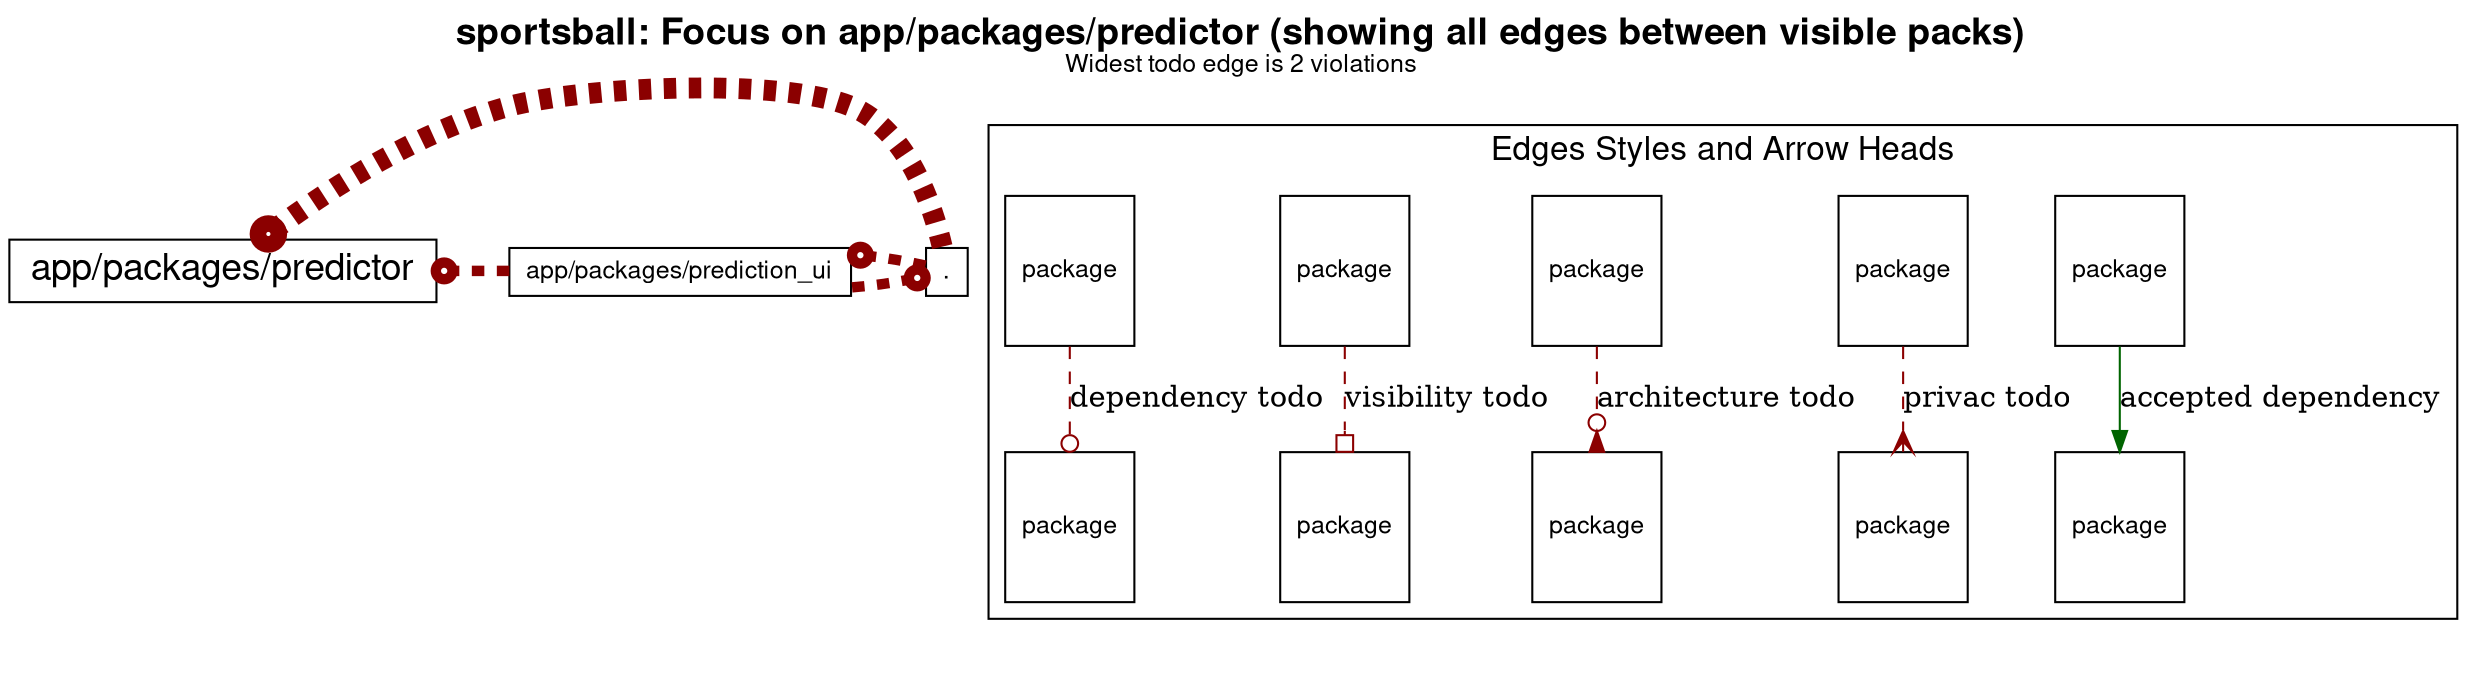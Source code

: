 digraph package_diagram {
  rankdir=TD
  graph [
    labelloc="t"
    fontname="Helvetica,Arial,sans-serif"
    dpi=100
    layout=dot
    label=<<b>sportsball: Focus on app/packages/predictor (showing all edges between visible packs)</b><br/><font point-size='12'>Widest todo edge is 2 violations</font>>
    fontsize=18
  ]
  node [
    fontname="Helvetica,Arial,sans-serif"
    fontsize=26.0
    fontcolor=black
    fillcolor=white
    color=black
    height=1.0
    style=filled
    shape=plain
  ]
    subgraph NotInLayer {
      shape=box
      color=darkgrey
      fillcolor=lightblue
      style=filled
        cluster=false
        "app/packages/predictor" [
            fontsize=18.0
            label= <
                <table border='0' cellborder='1' cellspacing='0' cellpadding='4'>
                  <tr> <td align='left'> app/packages/predictor </td> </tr>
                </table>
              >
          ]
        
        "app/packages/prediction_ui" [
            fontsize=12.0
            label= <
                <table border='0' cellborder='1' cellspacing='0' cellpadding='4'>
                  <tr> <td align='left'> app/packages/prediction_ui </td> </tr>
                </table>
              >
          ]
        
        "." [
            fontsize=12.0
            label= <
                <table border='0' cellborder='1' cellspacing='0' cellpadding='4'>
                  <tr> <td align='left'> . </td> </tr>
                </table>
              >
          ]
        
    }
            "app/packages/prediction_ui" -> "." [ color=darkred style=dashed
              constraint=false
              # headlabel="dependency"
                arrowhead=odot
              penwidth=5            ]
            "app/packages/prediction_ui" -> "app/packages/predictor" [ color=darkred style=dashed
              constraint=false
              # headlabel="dependency"
                arrowhead=odot
              penwidth=5            ]
            "." -> "app/packages/prediction_ui" [ color=darkred style=dashed
              constraint=false
              # headlabel="dependency"
                arrowhead=odot
              penwidth=5            ]
            "." -> "app/packages/predictor" [ color=darkred style=dashed
              constraint=false
              # headlabel="dependency"
                arrowhead=odot
              penwidth=10            ]
  subgraph cluster_legend {
    fontsize=16
    label="Edges Styles and Arrow Heads"
    A [ fontsize=12 shape=box label="package"]
    B [ fontsize=12 shape=box label="package"]
    C [ fontsize=12 shape=box label="package"]
    D [ fontsize=12 shape=box label="package"]
    E [ fontsize=12 shape=box label="package"]
    F [ fontsize=12 shape=box label="package"]
    G [ fontsize=12 shape=box label="package"]
    H [ fontsize=12 shape=box label="package"]
    I [ fontsize=12 shape=box label="package"]
    J [ fontsize=12 shape=box label="package"]
    A -> B [label="accepted dependency" color=darkgreen]
    C -> D [label="privac todo" color=darkred style=dashed arrowhead=crow]
    E -> F [label="architecture todo" color=darkred style=dashed arrowhead=invodot]
    G -> H [label="visibility todo" color=darkred style=dashed arrowhead=obox]
    I -> J [label="dependency todo" color=darkred style=dashed arrowhead=odot]
  }
  subgraph cluster_teams_legend {
    fontsize=16
    label="Team Colors"


  }
  J -> "" [style=invis]
}
